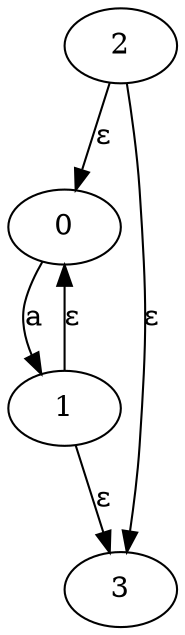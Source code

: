 digraph G {
	2 -> 0 [label="ε"];
	2 -> 3 [label="ε"];
	0 -> 1 [label="a"];
	1 -> 0 [label="ε"];
	1 -> 3 [label="ε"];
}
